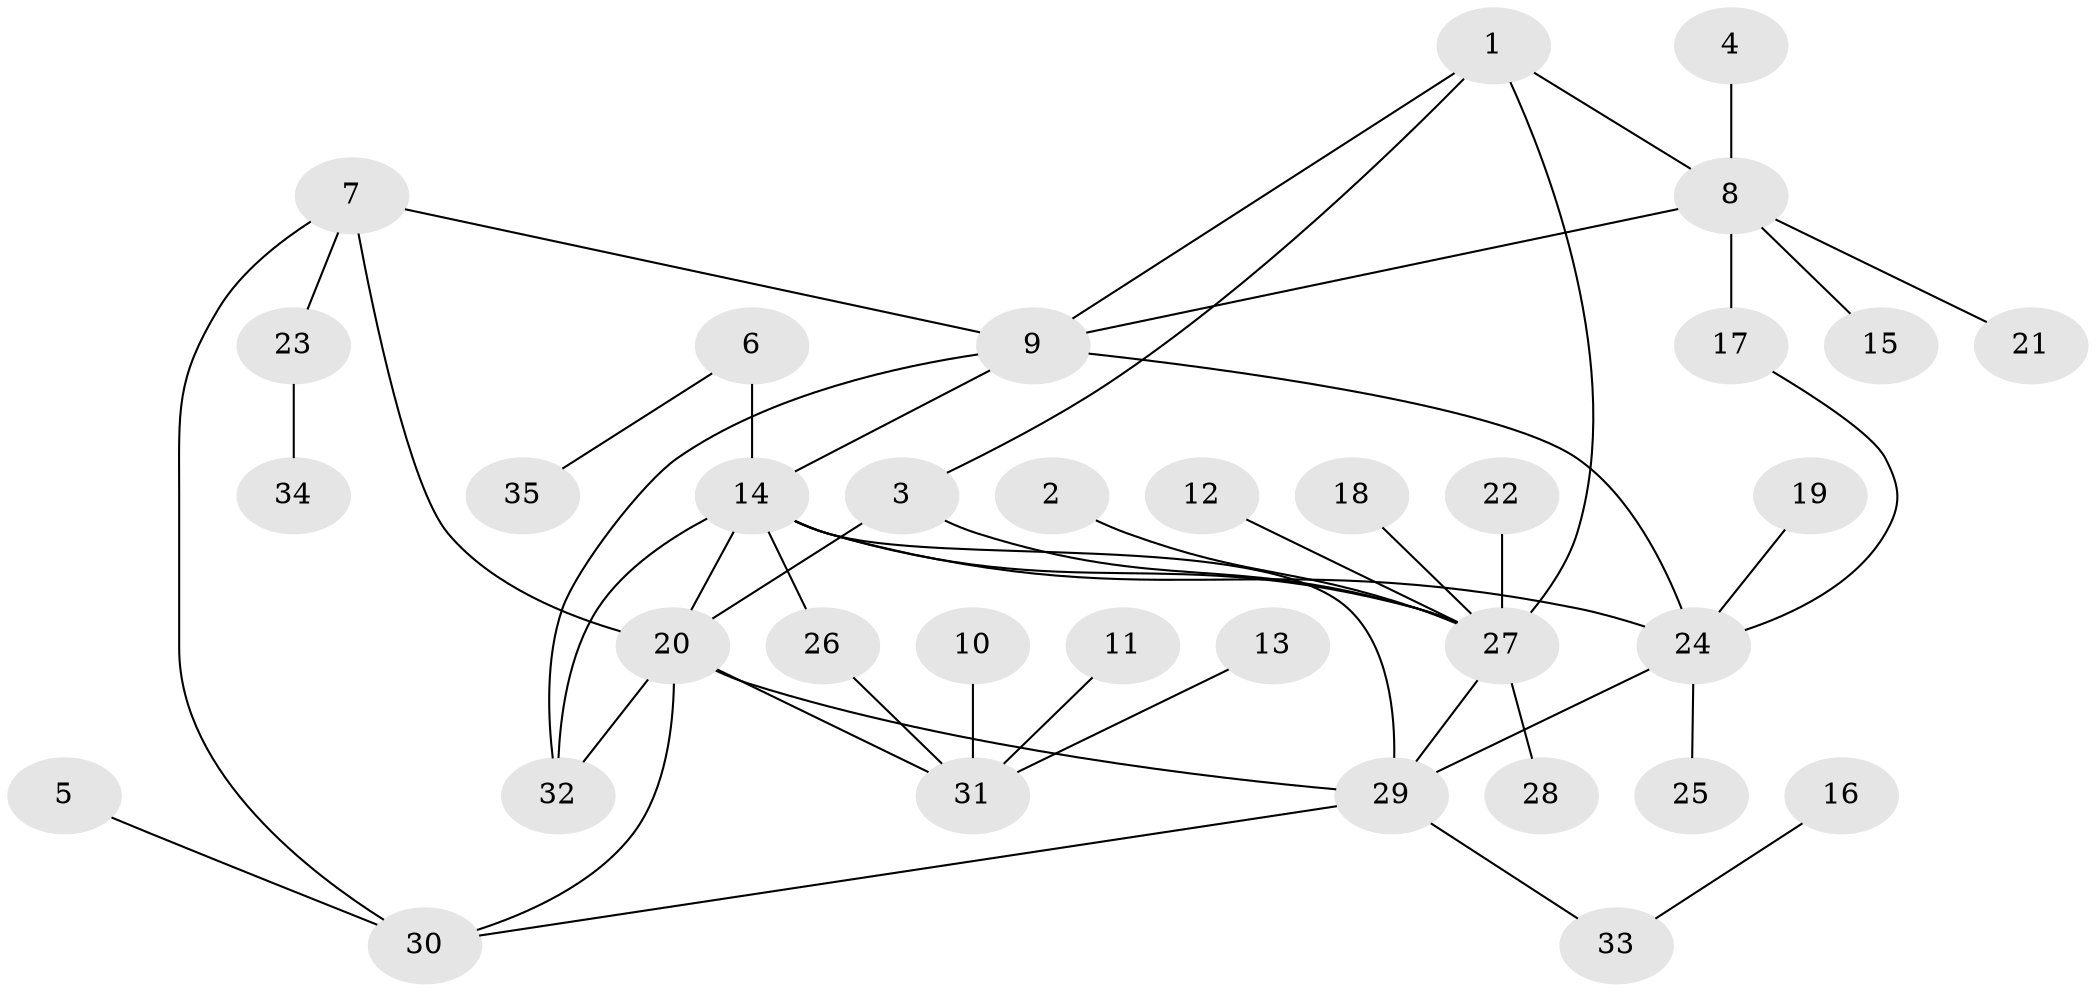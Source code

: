 // original degree distribution, {3: 0.08695652173913043, 4: 0.043478260869565216, 12: 0.014492753623188406, 8: 0.043478260869565216, 6: 0.043478260869565216, 9: 0.014492753623188406, 5: 0.043478260869565216, 2: 0.13043478260869565, 1: 0.5652173913043478, 7: 0.014492753623188406}
// Generated by graph-tools (version 1.1) at 2025/02/03/09/25 03:02:42]
// undirected, 35 vertices, 49 edges
graph export_dot {
graph [start="1"]
  node [color=gray90,style=filled];
  1;
  2;
  3;
  4;
  5;
  6;
  7;
  8;
  9;
  10;
  11;
  12;
  13;
  14;
  15;
  16;
  17;
  18;
  19;
  20;
  21;
  22;
  23;
  24;
  25;
  26;
  27;
  28;
  29;
  30;
  31;
  32;
  33;
  34;
  35;
  1 -- 3 [weight=1.0];
  1 -- 8 [weight=1.0];
  1 -- 9 [weight=1.0];
  1 -- 27 [weight=1.0];
  2 -- 27 [weight=1.0];
  3 -- 20 [weight=1.0];
  3 -- 27 [weight=1.0];
  4 -- 8 [weight=1.0];
  5 -- 30 [weight=1.0];
  6 -- 14 [weight=2.0];
  6 -- 35 [weight=1.0];
  7 -- 9 [weight=1.0];
  7 -- 20 [weight=1.0];
  7 -- 23 [weight=1.0];
  7 -- 30 [weight=1.0];
  8 -- 9 [weight=1.0];
  8 -- 15 [weight=1.0];
  8 -- 17 [weight=1.0];
  8 -- 21 [weight=1.0];
  9 -- 14 [weight=1.0];
  9 -- 24 [weight=1.0];
  9 -- 32 [weight=1.0];
  10 -- 31 [weight=1.0];
  11 -- 31 [weight=1.0];
  12 -- 27 [weight=1.0];
  13 -- 31 [weight=1.0];
  14 -- 20 [weight=1.0];
  14 -- 24 [weight=1.0];
  14 -- 26 [weight=1.0];
  14 -- 27 [weight=1.0];
  14 -- 29 [weight=1.0];
  14 -- 32 [weight=2.0];
  16 -- 33 [weight=1.0];
  17 -- 24 [weight=1.0];
  18 -- 27 [weight=1.0];
  19 -- 24 [weight=1.0];
  20 -- 29 [weight=1.0];
  20 -- 30 [weight=1.0];
  20 -- 31 [weight=1.0];
  20 -- 32 [weight=1.0];
  22 -- 27 [weight=1.0];
  23 -- 34 [weight=1.0];
  24 -- 25 [weight=1.0];
  24 -- 29 [weight=1.0];
  26 -- 31 [weight=1.0];
  27 -- 28 [weight=1.0];
  27 -- 29 [weight=2.0];
  29 -- 30 [weight=1.0];
  29 -- 33 [weight=1.0];
}
